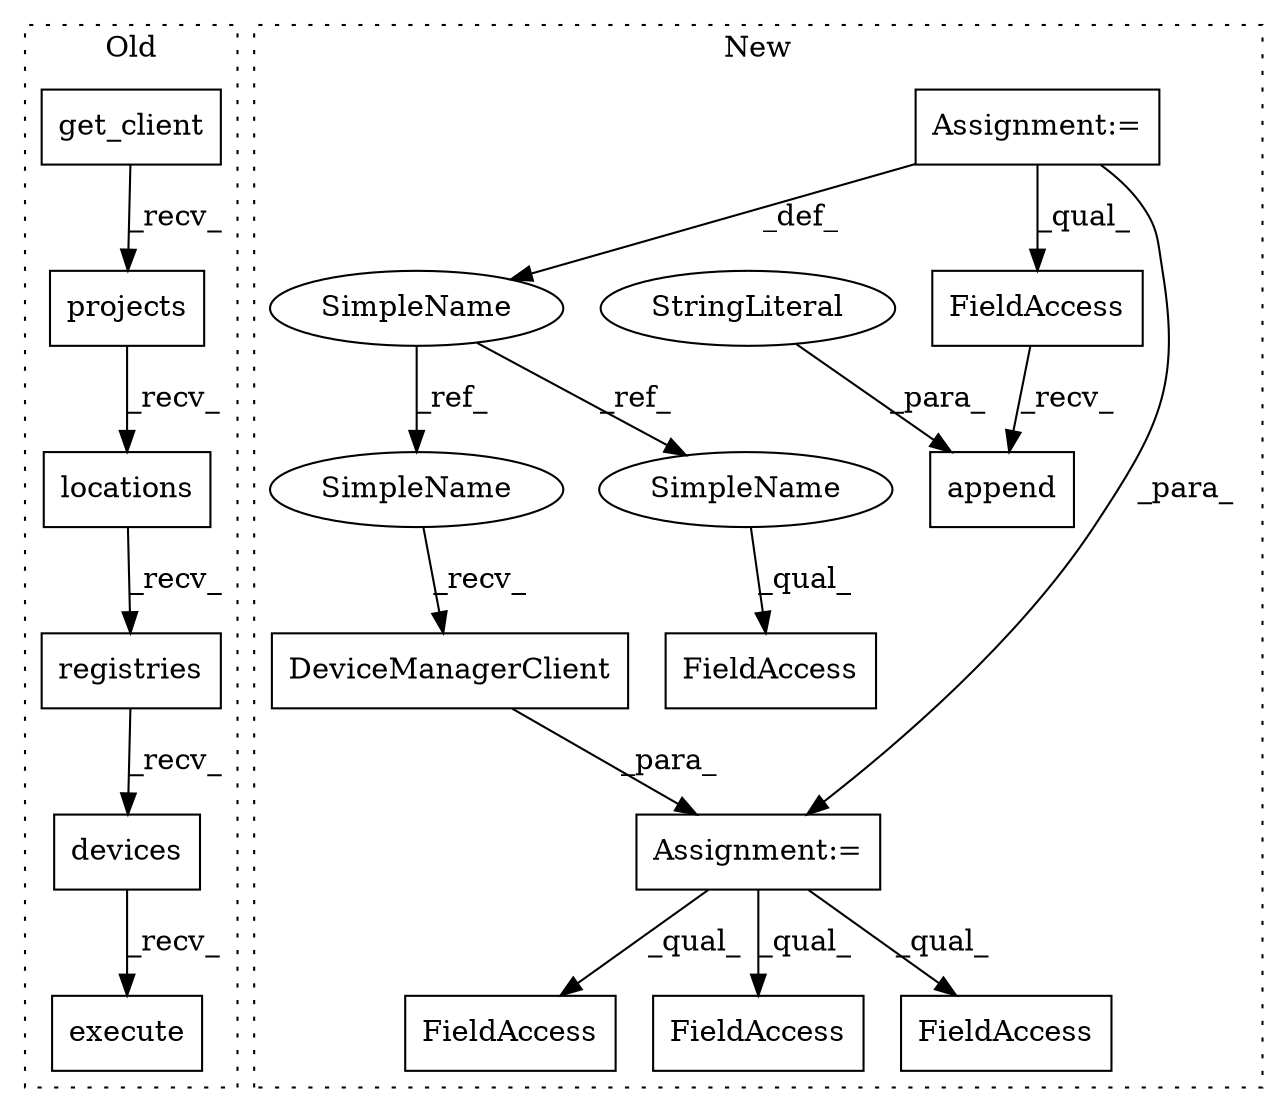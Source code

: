 digraph G {
subgraph cluster0 {
1 [label="projects" a="32" s="19648" l="10" shape="box"];
3 [label="get_client" a="32" s="19491,19522" l="11,1" shape="box"];
4 [label="devices" a="32" s="19684" l="9" shape="box"];
5 [label="registries" a="32" s="19671" l="12" shape="box"];
6 [label="execute" a="32" s="19737" l="9" shape="box"];
9 [label="locations" a="32" s="19659" l="11" shape="box"];
label = "Old";
style="dotted";
}
subgraph cluster1 {
2 [label="append" a="32" s="18609,18632" l="7,1" shape="box"];
7 [label="StringLiteral" a="45" s="18616" l="16" shape="ellipse"];
8 [label="FieldAccess" a="22" s="18598" l="10" shape="box"];
10 [label="Assignment:=" a="7" s="18344" l="6" shape="box"];
11 [label="FieldAccess" a="22" s="18535" l="12" shape="box"];
12 [label="FieldAccess" a="22" s="18776" l="21" shape="box"];
13 [label="FieldAccess" a="22" s="18910" l="9" shape="box"];
14 [label="SimpleName" a="42" s="18344" l="6" shape="ellipse"];
15 [label="DeviceManagerClient" a="32" s="18435" l="21" shape="box"];
16 [label="FieldAccess" a="22" s="18821" l="21" shape="box"];
17 [label="Assignment:=" a="7" s="18646" l="1" shape="box"];
18 [label="SimpleName" a="42" s="18535" l="6" shape="ellipse"];
19 [label="SimpleName" a="42" s="18428" l="6" shape="ellipse"];
label = "New";
style="dotted";
}
1 -> 9 [label="_recv_"];
3 -> 1 [label="_recv_"];
4 -> 6 [label="_recv_"];
5 -> 4 [label="_recv_"];
7 -> 2 [label="_para_"];
8 -> 2 [label="_recv_"];
9 -> 5 [label="_recv_"];
10 -> 14 [label="_def_"];
10 -> 8 [label="_qual_"];
10 -> 17 [label="_para_"];
14 -> 19 [label="_ref_"];
14 -> 18 [label="_ref_"];
15 -> 17 [label="_para_"];
17 -> 16 [label="_qual_"];
17 -> 12 [label="_qual_"];
17 -> 13 [label="_qual_"];
18 -> 11 [label="_qual_"];
19 -> 15 [label="_recv_"];
}